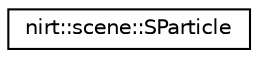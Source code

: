 digraph "Graphical Class Hierarchy"
{
 // LATEX_PDF_SIZE
  edge [fontname="Helvetica",fontsize="10",labelfontname="Helvetica",labelfontsize="10"];
  node [fontname="Helvetica",fontsize="10",shape=record];
  rankdir="LR";
  Node0 [label="nirt::scene::SParticle",height=0.2,width=0.4,color="black", fillcolor="white", style="filled",URL="$structnirt_1_1scene_1_1SParticle.html",tooltip="Struct for holding particle data."];
}
